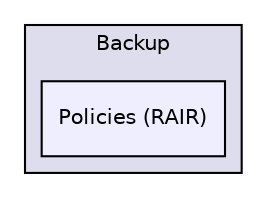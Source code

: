 digraph "Superwikia-Alpha-Codebase/Superwikia-Documentation-Library/Superwikia Documentation Library/Backup/Policies (RAIR)" {
  compound=true
  node [ fontsize="10", fontname="Helvetica"];
  edge [ labelfontsize="10", labelfontname="Helvetica"];
  subgraph clusterdir_a293c9c8837fea4337482e8519904ba6 {
    graph [ bgcolor="#ddddee", pencolor="black", label="Backup" fontname="Helvetica", fontsize="10", URL="dir_a293c9c8837fea4337482e8519904ba6.html"]
  dir_401523cc11330d87c9bee5111f14fc87 [shape=box, label="Policies (RAIR)", style="filled", fillcolor="#eeeeff", pencolor="black", URL="dir_401523cc11330d87c9bee5111f14fc87.html"];
  }
}
